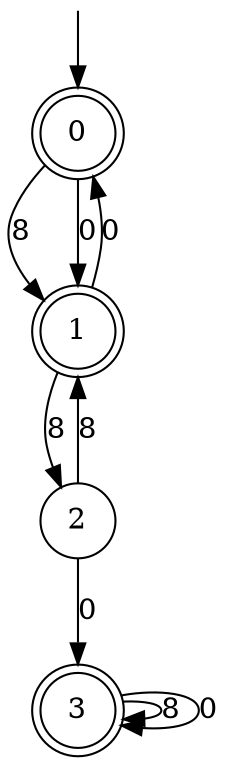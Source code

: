 digraph g {

	s0 [shape="doublecircle" label="0"];
	s1 [shape="doublecircle" label="1"];
	s2 [shape="circle" label="2"];
	s3 [shape="doublecircle" label="3"];
	s0 -> s1 [label="8"];
	s0 -> s1 [label="0"];
	s1 -> s2 [label="8"];
	s1 -> s0 [label="0"];
	s2 -> s1 [label="8"];
	s2 -> s3 [label="0"];
	s3 -> s3 [label="8"];
	s3 -> s3 [label="0"];

__start0 [label="" shape="none" width="0" height="0"];
__start0 -> s0;

}
